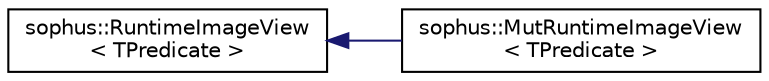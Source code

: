 digraph "Graphical Class Hierarchy"
{
 // LATEX_PDF_SIZE
  edge [fontname="Helvetica",fontsize="10",labelfontname="Helvetica",labelfontsize="10"];
  node [fontname="Helvetica",fontsize="10",shape=record];
  rankdir="LR";
  Node0 [label="sophus::RuntimeImageView\l\< TPredicate \>",height=0.2,width=0.4,color="black", fillcolor="white", style="filled",URL="$classsophus_1_1_runtime_image_view.html",tooltip=" "];
  Node0 -> Node1 [dir="back",color="midnightblue",fontsize="10",style="solid",fontname="Helvetica"];
  Node1 [label="sophus::MutRuntimeImageView\l\< TPredicate \>",height=0.2,width=0.4,color="black", fillcolor="white", style="filled",URL="$classsophus_1_1_mut_runtime_image_view.html",tooltip=" "];
}
